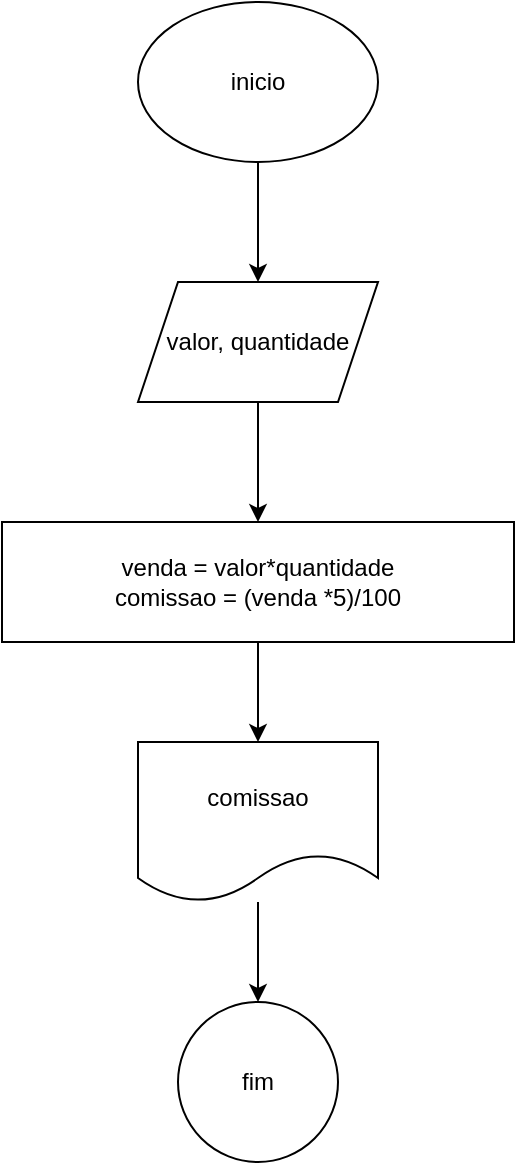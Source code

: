 <mxfile version="26.1.1">
  <diagram name="Página-1" id="e_zOG4GtKpRVeKfKok5g">
    <mxGraphModel dx="1434" dy="790" grid="1" gridSize="10" guides="1" tooltips="1" connect="1" arrows="1" fold="1" page="1" pageScale="1" pageWidth="827" pageHeight="1169" math="0" shadow="0">
      <root>
        <mxCell id="0" />
        <mxCell id="1" parent="0" />
        <mxCell id="OiAYPR6sTRpMAYrtwcui-8" style="edgeStyle=orthogonalEdgeStyle;rounded=0;orthogonalLoop=1;jettySize=auto;html=1;entryX=0.5;entryY=0;entryDx=0;entryDy=0;" edge="1" parent="1" source="OiAYPR6sTRpMAYrtwcui-1" target="OiAYPR6sTRpMAYrtwcui-2">
          <mxGeometry relative="1" as="geometry" />
        </mxCell>
        <mxCell id="OiAYPR6sTRpMAYrtwcui-1" value="inicio" style="ellipse;whiteSpace=wrap;html=1;" vertex="1" parent="1">
          <mxGeometry x="354" y="30" width="120" height="80" as="geometry" />
        </mxCell>
        <mxCell id="OiAYPR6sTRpMAYrtwcui-9" style="edgeStyle=orthogonalEdgeStyle;rounded=0;orthogonalLoop=1;jettySize=auto;html=1;entryX=0.5;entryY=0;entryDx=0;entryDy=0;" edge="1" parent="1" source="OiAYPR6sTRpMAYrtwcui-2" target="OiAYPR6sTRpMAYrtwcui-3">
          <mxGeometry relative="1" as="geometry" />
        </mxCell>
        <mxCell id="OiAYPR6sTRpMAYrtwcui-2" value="valor, quantidade" style="shape=parallelogram;perimeter=parallelogramPerimeter;whiteSpace=wrap;html=1;fixedSize=1;" vertex="1" parent="1">
          <mxGeometry x="354" y="170" width="120" height="60" as="geometry" />
        </mxCell>
        <mxCell id="OiAYPR6sTRpMAYrtwcui-10" style="edgeStyle=orthogonalEdgeStyle;rounded=0;orthogonalLoop=1;jettySize=auto;html=1;entryX=0.5;entryY=0;entryDx=0;entryDy=0;" edge="1" parent="1" source="OiAYPR6sTRpMAYrtwcui-3" target="OiAYPR6sTRpMAYrtwcui-6">
          <mxGeometry relative="1" as="geometry" />
        </mxCell>
        <mxCell id="OiAYPR6sTRpMAYrtwcui-3" value="venda = valor*quantidade&lt;div&gt;comissao = (venda *5)/100&lt;/div&gt;" style="rounded=0;whiteSpace=wrap;html=1;" vertex="1" parent="1">
          <mxGeometry x="286" y="290" width="256" height="60" as="geometry" />
        </mxCell>
        <mxCell id="OiAYPR6sTRpMAYrtwcui-11" style="edgeStyle=orthogonalEdgeStyle;rounded=0;orthogonalLoop=1;jettySize=auto;html=1;entryX=0.5;entryY=0;entryDx=0;entryDy=0;" edge="1" parent="1" source="OiAYPR6sTRpMAYrtwcui-6" target="OiAYPR6sTRpMAYrtwcui-7">
          <mxGeometry relative="1" as="geometry">
            <mxPoint x="414" y="520" as="targetPoint" />
          </mxGeometry>
        </mxCell>
        <mxCell id="OiAYPR6sTRpMAYrtwcui-6" value="comissao" style="shape=document;whiteSpace=wrap;html=1;boundedLbl=1;" vertex="1" parent="1">
          <mxGeometry x="354" y="400" width="120" height="80" as="geometry" />
        </mxCell>
        <mxCell id="OiAYPR6sTRpMAYrtwcui-7" value="fim" style="ellipse;whiteSpace=wrap;html=1;aspect=fixed;" vertex="1" parent="1">
          <mxGeometry x="374" y="530" width="80" height="80" as="geometry" />
        </mxCell>
      </root>
    </mxGraphModel>
  </diagram>
</mxfile>
